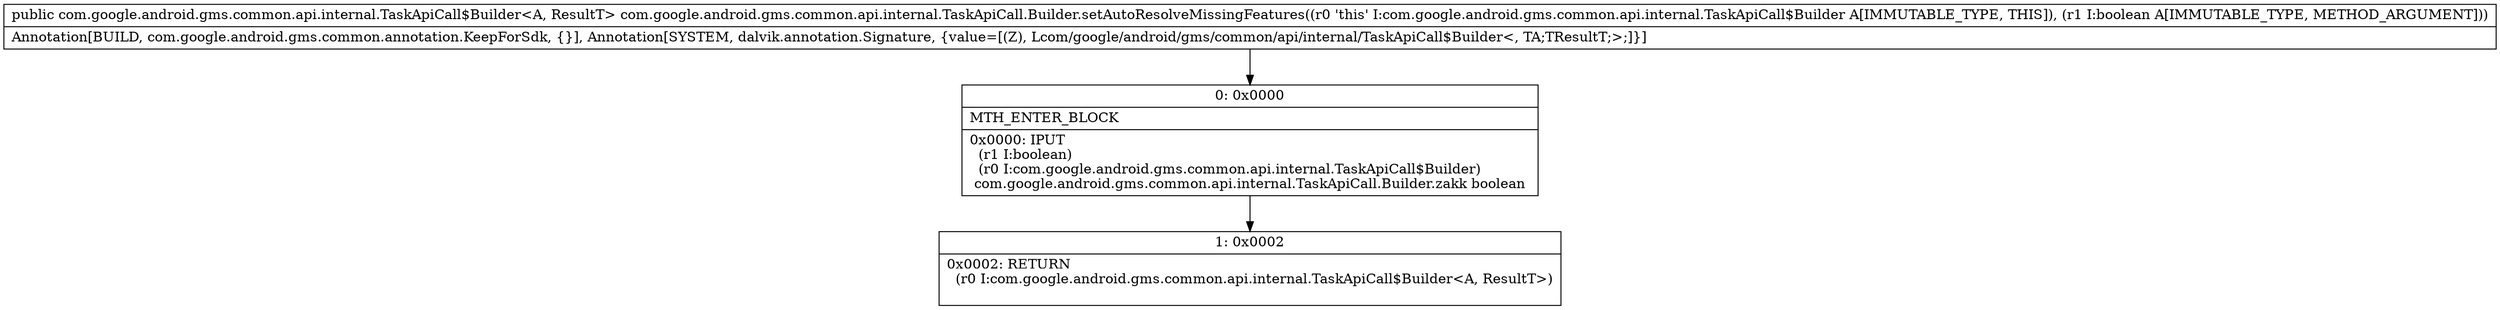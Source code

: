 digraph "CFG forcom.google.android.gms.common.api.internal.TaskApiCall.Builder.setAutoResolveMissingFeatures(Z)Lcom\/google\/android\/gms\/common\/api\/internal\/TaskApiCall$Builder;" {
Node_0 [shape=record,label="{0\:\ 0x0000|MTH_ENTER_BLOCK\l|0x0000: IPUT  \l  (r1 I:boolean)\l  (r0 I:com.google.android.gms.common.api.internal.TaskApiCall$Builder)\l com.google.android.gms.common.api.internal.TaskApiCall.Builder.zakk boolean \l}"];
Node_1 [shape=record,label="{1\:\ 0x0002|0x0002: RETURN  \l  (r0 I:com.google.android.gms.common.api.internal.TaskApiCall$Builder\<A, ResultT\>)\l \l}"];
MethodNode[shape=record,label="{public com.google.android.gms.common.api.internal.TaskApiCall$Builder\<A, ResultT\> com.google.android.gms.common.api.internal.TaskApiCall.Builder.setAutoResolveMissingFeatures((r0 'this' I:com.google.android.gms.common.api.internal.TaskApiCall$Builder A[IMMUTABLE_TYPE, THIS]), (r1 I:boolean A[IMMUTABLE_TYPE, METHOD_ARGUMENT]))  | Annotation[BUILD, com.google.android.gms.common.annotation.KeepForSdk, \{\}], Annotation[SYSTEM, dalvik.annotation.Signature, \{value=[(Z), Lcom\/google\/android\/gms\/common\/api\/internal\/TaskApiCall$Builder\<, TA;TResultT;\>;]\}]\l}"];
MethodNode -> Node_0;
Node_0 -> Node_1;
}

